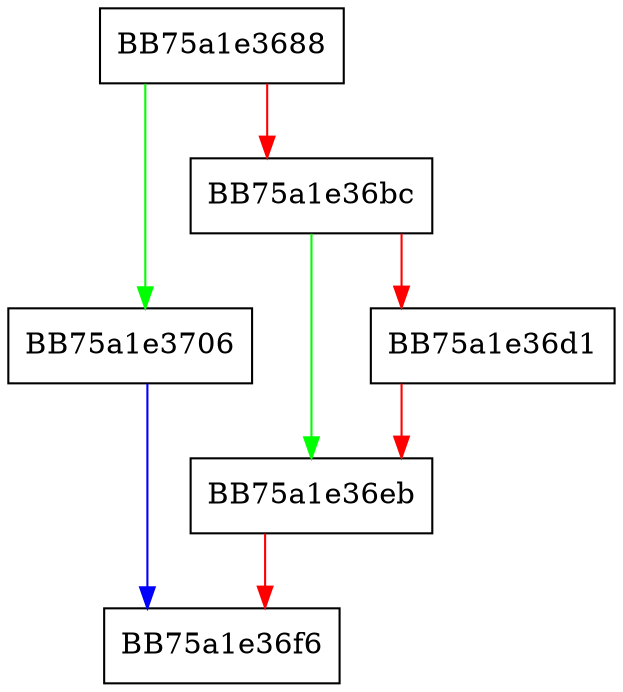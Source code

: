 digraph TestIsStaticRuleExcluded {
  node [shape="box"];
  graph [splines=ortho];
  BB75a1e3688 -> BB75a1e3706 [color="green"];
  BB75a1e3688 -> BB75a1e36bc [color="red"];
  BB75a1e36bc -> BB75a1e36eb [color="green"];
  BB75a1e36bc -> BB75a1e36d1 [color="red"];
  BB75a1e36d1 -> BB75a1e36eb [color="red"];
  BB75a1e36eb -> BB75a1e36f6 [color="red"];
  BB75a1e3706 -> BB75a1e36f6 [color="blue"];
}